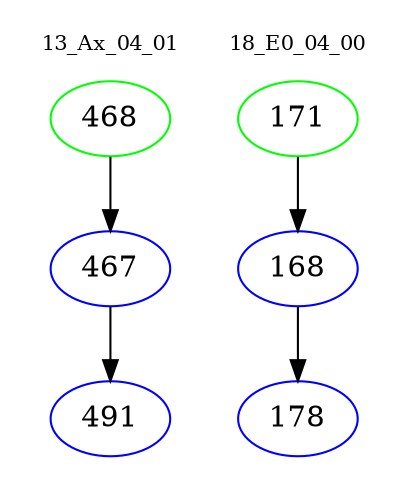 digraph{
subgraph cluster_0 {
color = white
label = "13_Ax_04_01";
fontsize=10;
T0_468 [label="468", color="green"]
T0_468 -> T0_467 [color="black"]
T0_467 [label="467", color="blue"]
T0_467 -> T0_491 [color="black"]
T0_491 [label="491", color="blue"]
}
subgraph cluster_1 {
color = white
label = "18_E0_04_00";
fontsize=10;
T1_171 [label="171", color="green"]
T1_171 -> T1_168 [color="black"]
T1_168 [label="168", color="blue"]
T1_168 -> T1_178 [color="black"]
T1_178 [label="178", color="blue"]
}
}
